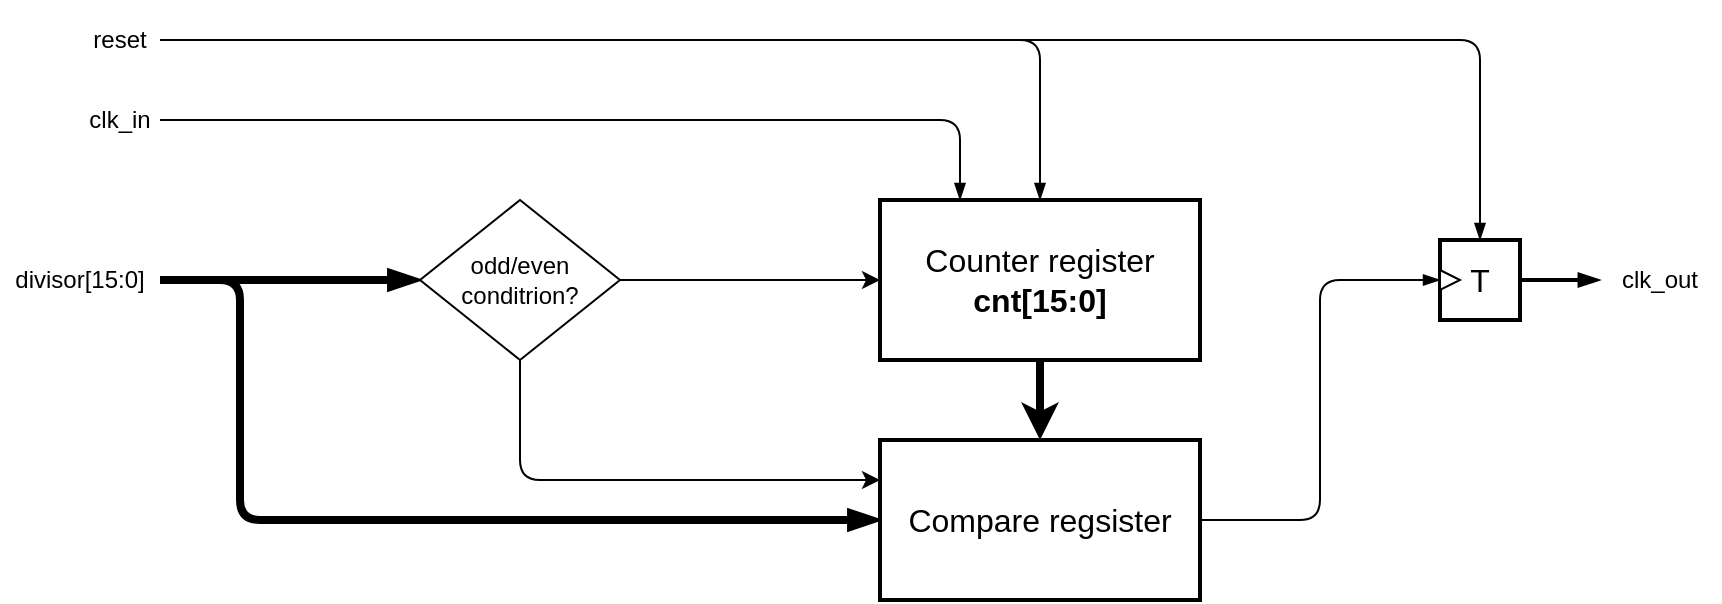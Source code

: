 <mxfile>
    <diagram id="GcC-JIHAXM6IIX27OKor" name="Block-diagram">
        <mxGraphModel dx="485" dy="292" grid="1" gridSize="10" guides="1" tooltips="1" connect="1" arrows="1" fold="1" page="1" pageScale="1" pageWidth="1169" pageHeight="827" math="0" shadow="0">
            <root>
                <mxCell id="0"/>
                <mxCell id="1" parent="0"/>
                <mxCell id="7" value="clk_in" style="text;html=1;strokeColor=none;fillColor=none;align=center;verticalAlign=middle;whiteSpace=wrap;rounded=0;shadow=0;dashed=1;strokeWidth=2;" parent="1" vertex="1">
                    <mxGeometry x="240" y="260" width="40" height="40" as="geometry"/>
                </mxCell>
                <mxCell id="81" style="edgeStyle=orthogonalEdgeStyle;html=1;exitX=1;exitY=0.5;exitDx=0;exitDy=0;entryX=0.5;entryY=0;entryDx=0;entryDy=0;strokeWidth=1;fontSize=16;startArrow=none;startFill=0;endArrow=blockThin;endFill=1;" parent="1" source="8" target="71" edge="1">
                    <mxGeometry relative="1" as="geometry"/>
                </mxCell>
                <mxCell id="8" value="reset" style="text;html=1;strokeColor=none;fillColor=none;align=center;verticalAlign=middle;whiteSpace=wrap;rounded=0;shadow=0;dashed=1;strokeWidth=2;" parent="1" vertex="1">
                    <mxGeometry x="240" y="220" width="40" height="40" as="geometry"/>
                </mxCell>
                <mxCell id="10" value="divisor[15:0]" style="text;html=1;strokeColor=none;fillColor=none;align=center;verticalAlign=middle;whiteSpace=wrap;rounded=0;shadow=0;dashed=1;strokeWidth=2;" parent="1" vertex="1">
                    <mxGeometry x="200" y="340" width="80" height="40" as="geometry"/>
                </mxCell>
                <mxCell id="12" value="clk_out" style="text;html=1;strokeColor=none;fillColor=none;align=center;verticalAlign=middle;whiteSpace=wrap;rounded=0;shadow=0;dashed=1;strokeWidth=2;" parent="1" vertex="1">
                    <mxGeometry x="1000" y="345" width="60" height="30" as="geometry"/>
                </mxCell>
                <mxCell id="27" style="edgeStyle=elbowEdgeStyle;html=1;exitX=0;exitY=0.5;exitDx=0;exitDy=0;strokeColor=default;strokeWidth=4;startArrow=blockThin;startFill=1;endArrow=none;endFill=0;entryX=1;entryY=0.5;entryDx=0;entryDy=0;" parent="1" source="83" target="10" edge="1">
                    <mxGeometry relative="1" as="geometry">
                        <mxPoint x="320" y="360" as="targetPoint"/>
                        <mxPoint x="400" y="360" as="sourcePoint"/>
                    </mxGeometry>
                </mxCell>
                <mxCell id="59" style="edgeStyle=none;html=1;exitX=1;exitY=0.5;exitDx=0;exitDy=0;entryX=0;entryY=0.5;entryDx=0;entryDy=0;strokeWidth=1;" parent="1" source="83" target="33" edge="1">
                    <mxGeometry relative="1" as="geometry">
                        <mxPoint x="520" y="360" as="sourcePoint"/>
                    </mxGeometry>
                </mxCell>
                <mxCell id="61" style="edgeStyle=none;html=1;exitX=0.5;exitY=1;exitDx=0;exitDy=0;entryX=0.5;entryY=0;entryDx=0;entryDy=0;strokeWidth=4;" parent="1" source="33" target="60" edge="1">
                    <mxGeometry relative="1" as="geometry"/>
                </mxCell>
                <mxCell id="78" style="edgeStyle=orthogonalEdgeStyle;html=1;exitX=0.5;exitY=0;exitDx=0;exitDy=0;strokeWidth=1;fontSize=16;startArrow=blockThin;startFill=1;endArrow=none;endFill=0;entryX=1;entryY=0.5;entryDx=0;entryDy=0;" parent="1" source="33" target="8" edge="1">
                    <mxGeometry relative="1" as="geometry">
                        <mxPoint x="320" y="240" as="targetPoint"/>
                        <Array as="points">
                            <mxPoint x="720" y="240"/>
                        </Array>
                    </mxGeometry>
                </mxCell>
                <mxCell id="79" style="edgeStyle=orthogonalEdgeStyle;html=1;exitX=0.25;exitY=0;exitDx=0;exitDy=0;strokeWidth=1;fontSize=16;startArrow=blockThin;startFill=1;endArrow=none;endFill=0;entryX=1;entryY=0.5;entryDx=0;entryDy=0;" parent="1" source="33" target="7" edge="1">
                    <mxGeometry relative="1" as="geometry">
                        <mxPoint x="320.0" y="280" as="targetPoint"/>
                        <Array as="points">
                            <mxPoint x="680" y="280"/>
                        </Array>
                    </mxGeometry>
                </mxCell>
                <mxCell id="33" value="&lt;font style=&quot;font-size: 16px;&quot;&gt;Counter register&lt;b&gt; cnt[15:0]&lt;/b&gt;&lt;/font&gt;" style="rounded=0;whiteSpace=wrap;html=1;shadow=0;strokeWidth=2;fillColor=default;gradientColor=none;" parent="1" vertex="1">
                    <mxGeometry x="640" y="320" width="160" height="80" as="geometry"/>
                </mxCell>
                <mxCell id="62" style="edgeStyle=orthogonalEdgeStyle;html=1;exitX=0;exitY=0.5;exitDx=0;exitDy=0;strokeWidth=4;startArrow=blockThin;startFill=1;endArrow=none;endFill=0;entryX=1;entryY=0.5;entryDx=0;entryDy=0;" parent="1" source="60" target="10" edge="1">
                    <mxGeometry relative="1" as="geometry">
                        <mxPoint x="320" y="360" as="targetPoint"/>
                        <Array as="points">
                            <mxPoint x="320" y="480"/>
                            <mxPoint x="320" y="360"/>
                        </Array>
                    </mxGeometry>
                </mxCell>
                <mxCell id="82" style="edgeStyle=orthogonalEdgeStyle;html=1;exitX=1;exitY=0.5;exitDx=0;exitDy=0;entryX=0;entryY=0.5;entryDx=0;entryDy=0;strokeWidth=1;fontSize=16;startArrow=none;startFill=0;endArrow=blockThin;endFill=1;" parent="1" source="60" target="72" edge="1">
                    <mxGeometry relative="1" as="geometry"/>
                </mxCell>
                <mxCell id="60" value="&lt;span style=&quot;font-size: 16px;&quot;&gt;Compare regsister&lt;/span&gt;" style="rounded=0;whiteSpace=wrap;html=1;shadow=0;strokeWidth=2;fillColor=default;gradientColor=none;" parent="1" vertex="1">
                    <mxGeometry x="640" y="440" width="160" height="80" as="geometry"/>
                </mxCell>
                <mxCell id="73" value="" style="group" parent="1" vertex="1" connectable="0">
                    <mxGeometry x="920" y="340" width="40" height="40" as="geometry"/>
                </mxCell>
                <mxCell id="71" value="&lt;span style=&quot;font-size: 16px;&quot;&gt;T&lt;/span&gt;" style="rounded=0;whiteSpace=wrap;html=1;shadow=0;strokeWidth=2;fillColor=default;gradientColor=none;" parent="73" vertex="1">
                    <mxGeometry width="40" height="40" as="geometry"/>
                </mxCell>
                <mxCell id="72" value="" style="triangle;whiteSpace=wrap;html=1;fontSize=16;" parent="73" vertex="1">
                    <mxGeometry y="15" width="10" height="10" as="geometry"/>
                </mxCell>
                <mxCell id="77" style="edgeStyle=orthogonalEdgeStyle;html=1;exitX=1;exitY=0.5;exitDx=0;exitDy=0;entryX=0;entryY=0.5;entryDx=0;entryDy=0;strokeWidth=2;fontSize=16;startArrow=none;startFill=0;endArrow=blockThin;endFill=1;" parent="1" source="71" target="12" edge="1">
                    <mxGeometry relative="1" as="geometry"/>
                </mxCell>
                <mxCell id="84" style="edgeStyle=orthogonalEdgeStyle;html=1;exitX=0.5;exitY=1;exitDx=0;exitDy=0;entryX=0;entryY=0.25;entryDx=0;entryDy=0;strokeWidth=1;" parent="1" source="83" target="60" edge="1">
                    <mxGeometry relative="1" as="geometry">
                        <mxPoint x="630" y="450" as="targetPoint"/>
                    </mxGeometry>
                </mxCell>
                <mxCell id="83" value="odd/even conditrion?" style="rhombus;whiteSpace=wrap;html=1;" parent="1" vertex="1">
                    <mxGeometry x="410" y="320" width="100" height="80" as="geometry"/>
                </mxCell>
            </root>
        </mxGraphModel>
    </diagram>
    <diagram id="4cMQbQ5ph97kJxN4G1bl" name="Flow-chart">
        <mxGraphModel dx="905" dy="704" grid="1" gridSize="10" guides="1" tooltips="1" connect="1" arrows="1" fold="1" page="1" pageScale="1" pageWidth="850" pageHeight="1100" math="0" shadow="0">
            <root>
                <mxCell id="0"/>
                <mxCell id="1" parent="0"/>
                <mxCell id="Rl6BkuAQ_NXk-KMuVqWP-3" style="edgeStyle=orthogonalEdgeStyle;html=1;entryX=0.5;entryY=0;entryDx=0;entryDy=0;strokeWidth=2;fontSize=16;startArrow=none;startFill=0;endArrow=blockThin;endFill=1;" edge="1" parent="1" source="Rl6BkuAQ_NXk-KMuVqWP-1" target="Rl6BkuAQ_NXk-KMuVqWP-2">
                    <mxGeometry relative="1" as="geometry"/>
                </mxCell>
                <mxCell id="Rl6BkuAQ_NXk-KMuVqWP-1" value="" style="ellipse;html=1;shape=endState;fillColor=#000000;strokeColor=#ff0000;fontSize=16;" vertex="1" parent="1">
                    <mxGeometry x="320" y="40" width="40" height="40" as="geometry"/>
                </mxCell>
                <mxCell id="Rl6BkuAQ_NXk-KMuVqWP-7" value="True" style="edgeStyle=orthogonalEdgeStyle;html=1;strokeWidth=2;fontSize=16;startArrow=none;startFill=0;endArrow=blockThin;endFill=1;" edge="1" parent="1" source="Rl6BkuAQ_NXk-KMuVqWP-2" target="Rl6BkuAQ_NXk-KMuVqWP-6">
                    <mxGeometry relative="1" as="geometry"/>
                </mxCell>
                <mxCell id="Rl6BkuAQ_NXk-KMuVqWP-19" value="False" style="edgeStyle=orthogonalEdgeStyle;html=1;strokeWidth=2;fontSize=16;startArrow=none;startFill=0;endArrow=blockThin;endFill=1;" edge="1" parent="1" source="Rl6BkuAQ_NXk-KMuVqWP-2" target="Rl6BkuAQ_NXk-KMuVqWP-18">
                    <mxGeometry relative="1" as="geometry"/>
                </mxCell>
                <mxCell id="Rl6BkuAQ_NXk-KMuVqWP-2" value="divisor % 2 = 0" style="rhombus;whiteSpace=wrap;html=1;fontSize=16;" vertex="1" parent="1">
                    <mxGeometry x="265" y="160" width="150" height="80" as="geometry"/>
                </mxCell>
                <mxCell id="Rl6BkuAQ_NXk-KMuVqWP-10" value="True" style="edgeStyle=orthogonalEdgeStyle;html=1;strokeWidth=2;fontSize=16;startArrow=none;startFill=0;endArrow=blockThin;endFill=1;" edge="1" parent="1" source="Rl6BkuAQ_NXk-KMuVqWP-6" target="Rl6BkuAQ_NXk-KMuVqWP-9">
                    <mxGeometry relative="1" as="geometry"/>
                </mxCell>
                <mxCell id="Rl6BkuAQ_NXk-KMuVqWP-17" value="False" style="edgeStyle=orthogonalEdgeStyle;html=1;exitX=0;exitY=0.5;exitDx=0;exitDy=0;strokeWidth=2;fontSize=16;startArrow=none;startFill=0;endArrow=blockThin;endFill=1;" edge="1" parent="1" source="Rl6BkuAQ_NXk-KMuVqWP-6">
                    <mxGeometry relative="1" as="geometry">
                        <mxPoint x="120" y="359.75" as="targetPoint"/>
                    </mxGeometry>
                </mxCell>
                <mxCell id="Rl6BkuAQ_NXk-KMuVqWP-6" value="posedge ?" style="rhombus;whiteSpace=wrap;html=1;fontSize=16;" vertex="1" parent="1">
                    <mxGeometry x="265" y="320" width="150" height="80" as="geometry"/>
                </mxCell>
                <mxCell id="Rl6BkuAQ_NXk-KMuVqWP-12" value="" style="edgeStyle=orthogonalEdgeStyle;html=1;strokeWidth=2;fontSize=16;startArrow=none;startFill=0;endArrow=blockThin;endFill=1;" edge="1" parent="1" source="Rl6BkuAQ_NXk-KMuVqWP-9" target="Rl6BkuAQ_NXk-KMuVqWP-11">
                    <mxGeometry relative="1" as="geometry"/>
                </mxCell>
                <mxCell id="Rl6BkuAQ_NXk-KMuVqWP-9" value="cnt ++" style="whiteSpace=wrap;html=1;fontSize=16;" vertex="1" parent="1">
                    <mxGeometry x="280" y="480" width="120" height="40" as="geometry"/>
                </mxCell>
                <mxCell id="Rl6BkuAQ_NXk-KMuVqWP-14" value="True" style="edgeStyle=orthogonalEdgeStyle;html=1;strokeWidth=2;fontSize=16;startArrow=none;startFill=0;endArrow=blockThin;endFill=1;" edge="1" parent="1" source="Rl6BkuAQ_NXk-KMuVqWP-11" target="Rl6BkuAQ_NXk-KMuVqWP-13">
                    <mxGeometry relative="1" as="geometry"/>
                </mxCell>
                <mxCell id="Rl6BkuAQ_NXk-KMuVqWP-16" value="False" style="edgeStyle=orthogonalEdgeStyle;html=1;exitX=0;exitY=0.5;exitDx=0;exitDy=0;strokeWidth=2;fontSize=16;startArrow=none;startFill=0;endArrow=blockThin;endFill=1;" edge="1" parent="1" source="Rl6BkuAQ_NXk-KMuVqWP-11">
                    <mxGeometry relative="1" as="geometry">
                        <mxPoint x="120" y="599.75" as="targetPoint"/>
                    </mxGeometry>
                </mxCell>
                <mxCell id="Rl6BkuAQ_NXk-KMuVqWP-11" value="cnt == (divisor/2) - 1" style="rhombus;whiteSpace=wrap;html=1;fontSize=16;" vertex="1" parent="1">
                    <mxGeometry x="245" y="560" width="190" height="80" as="geometry"/>
                </mxCell>
                <mxCell id="Rl6BkuAQ_NXk-KMuVqWP-15" style="edgeStyle=orthogonalEdgeStyle;html=1;exitX=0;exitY=0.5;exitDx=0;exitDy=0;entryX=0.5;entryY=0;entryDx=0;entryDy=0;strokeWidth=2;fontSize=16;startArrow=none;startFill=0;endArrow=blockThin;endFill=1;" edge="1" parent="1" source="Rl6BkuAQ_NXk-KMuVqWP-13" target="Rl6BkuAQ_NXk-KMuVqWP-2">
                    <mxGeometry relative="1" as="geometry">
                        <Array as="points">
                            <mxPoint x="120" y="740"/>
                            <mxPoint x="120" y="160"/>
                        </Array>
                    </mxGeometry>
                </mxCell>
                <mxCell id="Rl6BkuAQ_NXk-KMuVqWP-13" value="cnt=0&lt;br&gt;clkout = ~clkout" style="whiteSpace=wrap;html=1;fontSize=16;" vertex="1" parent="1">
                    <mxGeometry x="280" y="720" width="120" height="40" as="geometry"/>
                </mxCell>
                <mxCell id="Rl6BkuAQ_NXk-KMuVqWP-21" value="True" style="edgeStyle=orthogonalEdgeStyle;html=1;strokeWidth=2;fontSize=16;startArrow=none;startFill=0;endArrow=blockThin;endFill=1;" edge="1" parent="1" source="Rl6BkuAQ_NXk-KMuVqWP-18" target="Rl6BkuAQ_NXk-KMuVqWP-20">
                    <mxGeometry relative="1" as="geometry"/>
                </mxCell>
                <mxCell id="Rl6BkuAQ_NXk-KMuVqWP-26" value="False" style="edgeStyle=orthogonalEdgeStyle;html=1;exitX=1;exitY=0.5;exitDx=0;exitDy=0;entryX=0.5;entryY=0;entryDx=0;entryDy=0;strokeWidth=2;fontSize=16;startArrow=none;startFill=0;endArrow=blockThin;endFill=1;" edge="1" parent="1" source="Rl6BkuAQ_NXk-KMuVqWP-18" target="Rl6BkuAQ_NXk-KMuVqWP-2">
                    <mxGeometry relative="1" as="geometry">
                        <Array as="points">
                            <mxPoint x="690" y="200"/>
                            <mxPoint x="690" y="120"/>
                            <mxPoint x="468" y="120"/>
                            <mxPoint x="468" y="160"/>
                        </Array>
                    </mxGeometry>
                </mxCell>
                <mxCell id="Rl6BkuAQ_NXk-KMuVqWP-18" value="posedge or&lt;br&gt;negedge ?" style="rhombus;whiteSpace=wrap;html=1;fontSize=16;" vertex="1" parent="1">
                    <mxGeometry x="520" y="160" width="160" height="80" as="geometry"/>
                </mxCell>
                <mxCell id="Rl6BkuAQ_NXk-KMuVqWP-23" value="" style="edgeStyle=orthogonalEdgeStyle;html=1;strokeWidth=2;fontSize=16;startArrow=none;startFill=0;endArrow=blockThin;endFill=1;" edge="1" parent="1" source="Rl6BkuAQ_NXk-KMuVqWP-20" target="Rl6BkuAQ_NXk-KMuVqWP-22">
                    <mxGeometry relative="1" as="geometry"/>
                </mxCell>
                <mxCell id="Rl6BkuAQ_NXk-KMuVqWP-20" value="cnt++" style="whiteSpace=wrap;html=1;fontSize=16;" vertex="1" parent="1">
                    <mxGeometry x="540" y="320" width="120" height="40" as="geometry"/>
                </mxCell>
                <mxCell id="Rl6BkuAQ_NXk-KMuVqWP-25" value="True" style="edgeStyle=orthogonalEdgeStyle;html=1;strokeWidth=2;fontSize=16;startArrow=none;startFill=0;endArrow=blockThin;endFill=1;" edge="1" parent="1" source="Rl6BkuAQ_NXk-KMuVqWP-22" target="Rl6BkuAQ_NXk-KMuVqWP-24">
                    <mxGeometry relative="1" as="geometry"/>
                </mxCell>
                <mxCell id="Rl6BkuAQ_NXk-KMuVqWP-27" value="False" style="edgeStyle=orthogonalEdgeStyle;html=1;exitX=1;exitY=0.5;exitDx=0;exitDy=0;strokeWidth=2;fontSize=16;startArrow=none;startFill=0;endArrow=blockThin;endFill=1;" edge="1" parent="1" source="Rl6BkuAQ_NXk-KMuVqWP-22">
                    <mxGeometry relative="1" as="geometry">
                        <mxPoint x="690" y="190" as="targetPoint"/>
                    </mxGeometry>
                </mxCell>
                <mxCell id="Rl6BkuAQ_NXk-KMuVqWP-22" value="cnt == divisor -1" style="rhombus;whiteSpace=wrap;html=1;fontSize=16;" vertex="1" parent="1">
                    <mxGeometry x="520" y="400" width="160" height="80" as="geometry"/>
                </mxCell>
                <mxCell id="Rl6BkuAQ_NXk-KMuVqWP-28" style="edgeStyle=orthogonalEdgeStyle;html=1;exitX=1;exitY=0.5;exitDx=0;exitDy=0;strokeWidth=2;fontSize=16;startArrow=none;startFill=0;endArrow=blockThin;endFill=1;" edge="1" parent="1" source="Rl6BkuAQ_NXk-KMuVqWP-24">
                    <mxGeometry relative="1" as="geometry">
                        <mxPoint x="690" y="430" as="targetPoint"/>
                    </mxGeometry>
                </mxCell>
                <mxCell id="Rl6BkuAQ_NXk-KMuVqWP-24" value="cnt = 0&lt;br&gt;clkout = ~clkout" style="whiteSpace=wrap;html=1;fontSize=16;" vertex="1" parent="1">
                    <mxGeometry x="540" y="560" width="120" height="40" as="geometry"/>
                </mxCell>
            </root>
        </mxGraphModel>
    </diagram>
</mxfile>